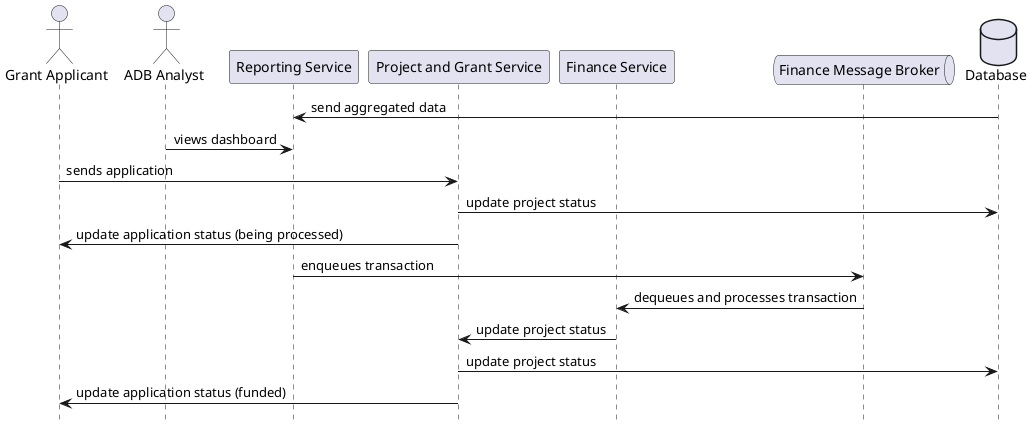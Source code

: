 @startuml enterprise-sequence-diagram

'left to right direction

hide footbox

actor "Grant Applicant" as applicant
actor "ADB Analyst" as analyst

participant "Reporting Service" as reportingsvc
participant "Project and Grant Service" as projectsvc
participant "Finance Service" as financesvc
queue "Finance Message Broker" as financequeue
database "Database" as database

database -> reportingsvc : send aggregated data
analyst -> reportingsvc : views dashboard
applicant -> projectsvc : sends application
projectsvc -> database : update project status
projectsvc -> applicant : update application status (being processed)

reportingsvc -> financequeue : enqueues transaction
financequeue -> financesvc : dequeues and processes transaction
financesvc -> projectsvc : update project status
projectsvc -> database : update project status

projectsvc -> applicant : update application status (funded)

@enduml